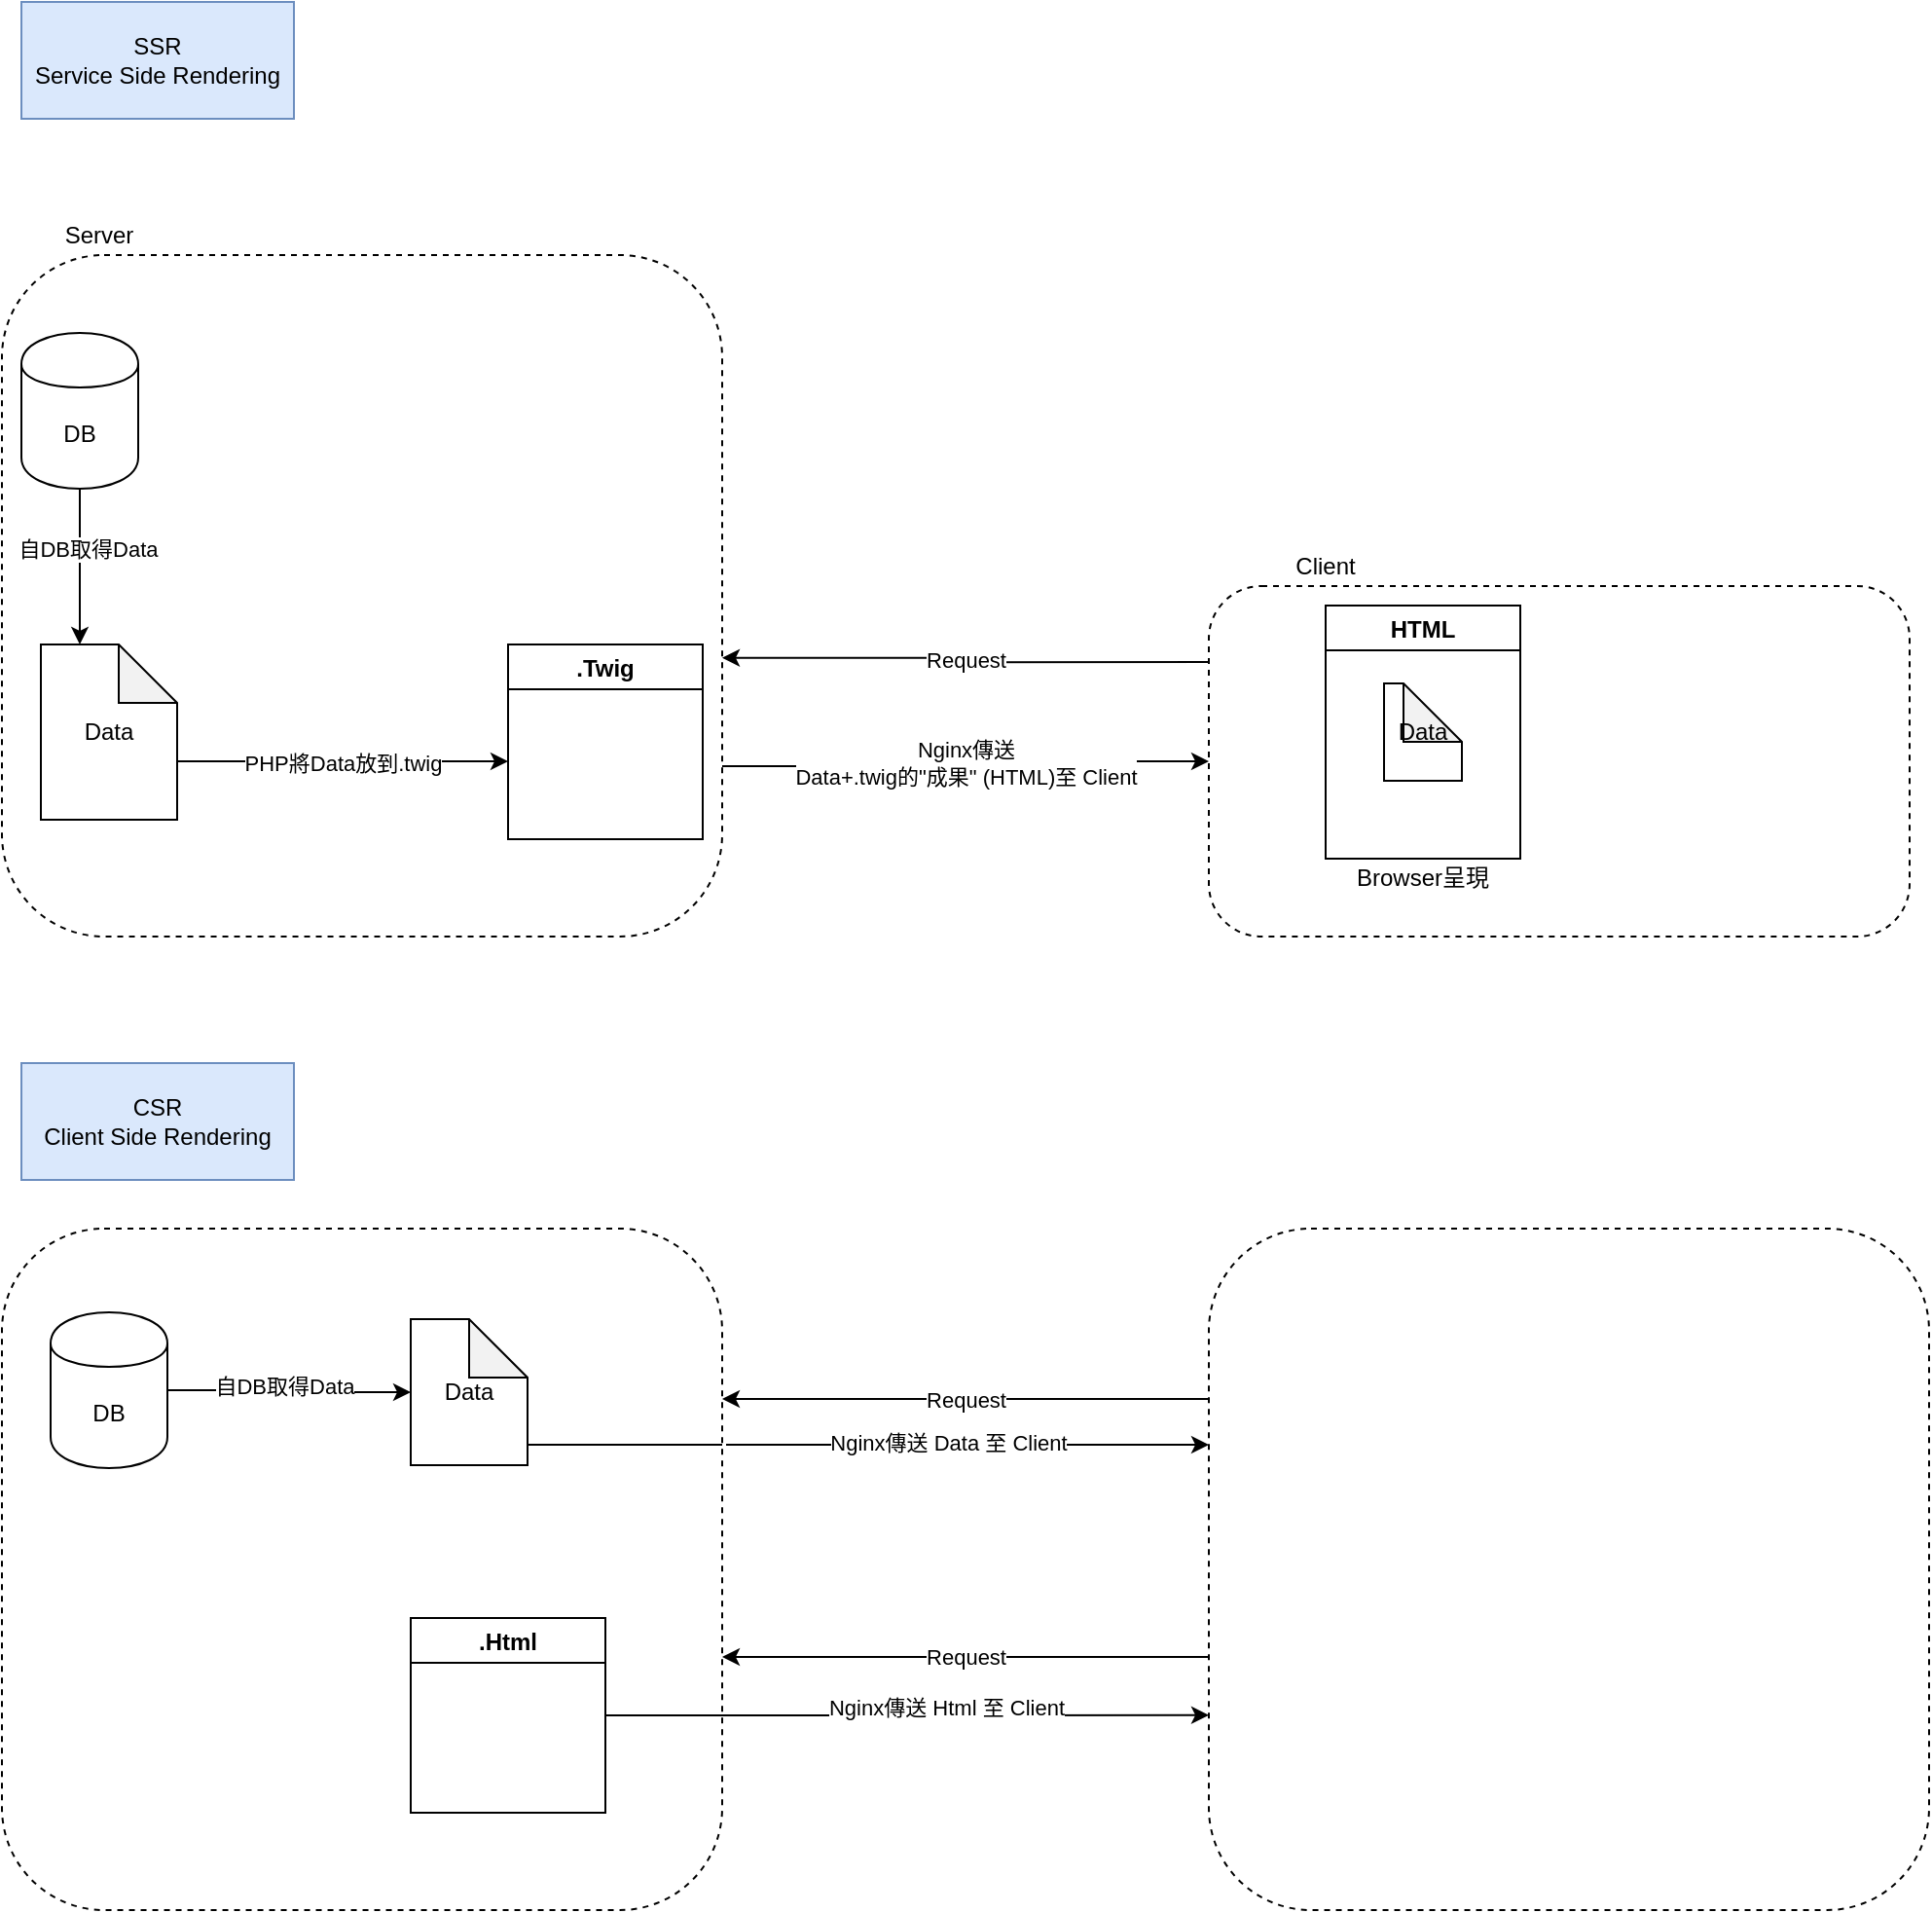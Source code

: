 <mxfile version="13.0.1" type="github">
  <diagram id="RCGPBGk0_YhXDRvqSMQq" name="Page-1">
    <mxGraphModel dx="1426" dy="852" grid="1" gridSize="10" guides="1" tooltips="1" connect="1" arrows="1" fold="1" page="1" pageScale="1" pageWidth="827" pageHeight="1169" math="0" shadow="0">
      <root>
        <mxCell id="0" />
        <mxCell id="1" parent="0" />
        <mxCell id="iJ1ClL2ZgwKbmHcT8nEZ-18" value="Nginx傳送&lt;br&gt;Data+.twig的&quot;成果&quot; (HTML)至 Client" style="edgeStyle=orthogonalEdgeStyle;rounded=0;orthogonalLoop=1;jettySize=auto;html=1;exitX=1;exitY=0.75;exitDx=0;exitDy=0;entryX=0;entryY=0.5;entryDx=0;entryDy=0;startArrow=none;startFill=0;" parent="1" source="iJ1ClL2ZgwKbmHcT8nEZ-6" target="iJ1ClL2ZgwKbmHcT8nEZ-16" edge="1">
          <mxGeometry relative="1" as="geometry" />
        </mxCell>
        <mxCell id="iJ1ClL2ZgwKbmHcT8nEZ-6" value="" style="rounded=1;whiteSpace=wrap;html=1;dashed=1;" parent="1" vertex="1">
          <mxGeometry x="20" y="140" width="370" height="350" as="geometry" />
        </mxCell>
        <mxCell id="Ift5WAAndl0BCZvVRm_W-4" style="edgeStyle=orthogonalEdgeStyle;rounded=0;orthogonalLoop=1;jettySize=auto;html=1;exitX=0.5;exitY=1;exitDx=0;exitDy=0;entryX=0;entryY=0;entryDx=20;entryDy=0;entryPerimeter=0;" edge="1" parent="1" source="iJ1ClL2ZgwKbmHcT8nEZ-1" target="iJ1ClL2ZgwKbmHcT8nEZ-10">
          <mxGeometry relative="1" as="geometry" />
        </mxCell>
        <mxCell id="Ift5WAAndl0BCZvVRm_W-5" value="自DB取得Data" style="edgeLabel;html=1;align=center;verticalAlign=middle;resizable=0;points=[];" vertex="1" connectable="0" parent="Ift5WAAndl0BCZvVRm_W-4">
          <mxGeometry x="-0.225" y="4" relative="1" as="geometry">
            <mxPoint as="offset" />
          </mxGeometry>
        </mxCell>
        <mxCell id="iJ1ClL2ZgwKbmHcT8nEZ-1" value="DB" style="shape=cylinder;whiteSpace=wrap;html=1;boundedLbl=1;backgroundOutline=1;" parent="1" vertex="1">
          <mxGeometry x="30" y="180" width="60" height="80" as="geometry" />
        </mxCell>
        <mxCell id="iJ1ClL2ZgwKbmHcT8nEZ-8" value="Server" style="text;html=1;strokeColor=none;fillColor=none;align=center;verticalAlign=middle;whiteSpace=wrap;rounded=0;" parent="1" vertex="1">
          <mxGeometry x="50" y="120" width="40" height="20" as="geometry" />
        </mxCell>
        <mxCell id="iJ1ClL2ZgwKbmHcT8nEZ-9" value=".Twig" style="swimlane;gradientColor=#ffffff;startSize=23;" parent="1" vertex="1">
          <mxGeometry x="280" y="340" width="100" height="100" as="geometry" />
        </mxCell>
        <mxCell id="iJ1ClL2ZgwKbmHcT8nEZ-15" value="PHP將Data放到.twig" style="edgeStyle=orthogonalEdgeStyle;rounded=0;orthogonalLoop=1;jettySize=auto;html=1;exitX=0;exitY=0;exitDx=70;exitDy=60;exitPerimeter=0;startArrow=none;startFill=0;" parent="1" source="iJ1ClL2ZgwKbmHcT8nEZ-10" edge="1">
          <mxGeometry relative="1" as="geometry">
            <mxPoint x="280" y="400" as="targetPoint" />
          </mxGeometry>
        </mxCell>
        <mxCell id="iJ1ClL2ZgwKbmHcT8nEZ-10" value="Data" style="shape=note;whiteSpace=wrap;html=1;backgroundOutline=1;darkOpacity=0.05;gradientColor=#ffffff;" parent="1" vertex="1">
          <mxGeometry x="40" y="340" width="70" height="90" as="geometry" />
        </mxCell>
        <mxCell id="Ift5WAAndl0BCZvVRm_W-2" value="Request" style="edgeStyle=orthogonalEdgeStyle;rounded=0;orthogonalLoop=1;jettySize=auto;html=1;exitX=0;exitY=0.217;exitDx=0;exitDy=0;exitPerimeter=0;entryX=1;entryY=0.591;entryDx=0;entryDy=0;entryPerimeter=0;" edge="1" parent="1" source="iJ1ClL2ZgwKbmHcT8nEZ-16" target="iJ1ClL2ZgwKbmHcT8nEZ-6">
          <mxGeometry relative="1" as="geometry">
            <mxPoint x="400" y="350" as="targetPoint" />
          </mxGeometry>
        </mxCell>
        <mxCell id="iJ1ClL2ZgwKbmHcT8nEZ-16" value="" style="rounded=1;whiteSpace=wrap;html=1;dashed=1;" parent="1" vertex="1">
          <mxGeometry x="640" y="310" width="360" height="180" as="geometry" />
        </mxCell>
        <mxCell id="iJ1ClL2ZgwKbmHcT8nEZ-17" value="Client" style="text;html=1;strokeColor=none;fillColor=none;align=center;verticalAlign=middle;whiteSpace=wrap;rounded=0;" parent="1" vertex="1">
          <mxGeometry x="650" y="290" width="100" height="20" as="geometry" />
        </mxCell>
        <mxCell id="iJ1ClL2ZgwKbmHcT8nEZ-19" value="HTML" style="swimlane;gradientColor=#ffffff;startSize=23;" parent="1" vertex="1">
          <mxGeometry x="700" y="320" width="100" height="130" as="geometry" />
        </mxCell>
        <mxCell id="iJ1ClL2ZgwKbmHcT8nEZ-20" value="Data" style="shape=note;whiteSpace=wrap;html=1;backgroundOutline=1;darkOpacity=0.05;gradientColor=#ffffff;" parent="1" vertex="1">
          <mxGeometry x="730" y="360" width="40" height="50" as="geometry" />
        </mxCell>
        <mxCell id="iJ1ClL2ZgwKbmHcT8nEZ-21" value="Browser呈現" style="text;html=1;strokeColor=none;fillColor=none;align=center;verticalAlign=middle;whiteSpace=wrap;rounded=0;" parent="1" vertex="1">
          <mxGeometry x="710" y="450" width="80" height="20" as="geometry" />
        </mxCell>
        <mxCell id="iJ1ClL2ZgwKbmHcT8nEZ-22" value="SSR&lt;br&gt;Service Side Rendering" style="rounded=0;whiteSpace=wrap;html=1;fillColor=#dae8fc;strokeColor=#6c8ebf;" parent="1" vertex="1">
          <mxGeometry x="30" y="10" width="140" height="60" as="geometry" />
        </mxCell>
        <mxCell id="Ift5WAAndl0BCZvVRm_W-1" value="CSR&lt;br&gt;Client Side Rendering" style="rounded=0;whiteSpace=wrap;html=1;fillColor=#dae8fc;strokeColor=#6c8ebf;" vertex="1" parent="1">
          <mxGeometry x="30" y="555" width="140" height="60" as="geometry" />
        </mxCell>
        <mxCell id="Ift5WAAndl0BCZvVRm_W-6" value="" style="rounded=1;whiteSpace=wrap;html=1;dashed=1;" vertex="1" parent="1">
          <mxGeometry x="20" y="640" width="370" height="350" as="geometry" />
        </mxCell>
        <mxCell id="Ift5WAAndl0BCZvVRm_W-9" style="edgeStyle=orthogonalEdgeStyle;rounded=0;orthogonalLoop=1;jettySize=auto;html=1;exitX=0;exitY=0.25;exitDx=0;exitDy=0;entryX=1;entryY=0.25;entryDx=0;entryDy=0;" edge="1" parent="1" source="Ift5WAAndl0BCZvVRm_W-8" target="Ift5WAAndl0BCZvVRm_W-6">
          <mxGeometry relative="1" as="geometry" />
        </mxCell>
        <mxCell id="Ift5WAAndl0BCZvVRm_W-11" value="Request" style="edgeLabel;html=1;align=center;verticalAlign=middle;resizable=0;points=[];" vertex="1" connectable="0" parent="Ift5WAAndl0BCZvVRm_W-9">
          <mxGeometry relative="1" as="geometry">
            <mxPoint as="offset" />
          </mxGeometry>
        </mxCell>
        <mxCell id="Ift5WAAndl0BCZvVRm_W-8" value="" style="rounded=1;whiteSpace=wrap;html=1;dashed=1;" vertex="1" parent="1">
          <mxGeometry x="640" y="640" width="370" height="350" as="geometry" />
        </mxCell>
        <mxCell id="Ift5WAAndl0BCZvVRm_W-14" style="edgeStyle=orthogonalEdgeStyle;rounded=0;orthogonalLoop=1;jettySize=auto;html=1;exitX=1;exitY=0.5;exitDx=0;exitDy=0;entryX=0;entryY=0.5;entryDx=0;entryDy=0;entryPerimeter=0;" edge="1" parent="1" source="Ift5WAAndl0BCZvVRm_W-12" target="Ift5WAAndl0BCZvVRm_W-13">
          <mxGeometry relative="1" as="geometry" />
        </mxCell>
        <mxCell id="Ift5WAAndl0BCZvVRm_W-15" value="自DB取得Data" style="edgeLabel;html=1;align=center;verticalAlign=middle;resizable=0;points=[];" vertex="1" connectable="0" parent="Ift5WAAndl0BCZvVRm_W-14">
          <mxGeometry x="-0.056" y="2" relative="1" as="geometry">
            <mxPoint as="offset" />
          </mxGeometry>
        </mxCell>
        <mxCell id="Ift5WAAndl0BCZvVRm_W-12" value="DB" style="shape=cylinder;whiteSpace=wrap;html=1;boundedLbl=1;backgroundOutline=1;" vertex="1" parent="1">
          <mxGeometry x="45" y="683" width="60" height="80" as="geometry" />
        </mxCell>
        <mxCell id="Ift5WAAndl0BCZvVRm_W-13" value="Data" style="shape=note;whiteSpace=wrap;html=1;backgroundOutline=1;darkOpacity=0.05;gradientColor=#ffffff;" vertex="1" parent="1">
          <mxGeometry x="230" y="686.5" width="60" height="75" as="geometry" />
        </mxCell>
        <mxCell id="Ift5WAAndl0BCZvVRm_W-21" value="" style="endArrow=classic;html=1;" edge="1" parent="1">
          <mxGeometry width="50" height="50" relative="1" as="geometry">
            <mxPoint x="392" y="751" as="sourcePoint" />
            <mxPoint x="640" y="751" as="targetPoint" />
          </mxGeometry>
        </mxCell>
        <mxCell id="Ift5WAAndl0BCZvVRm_W-24" value="Nginx傳送 Data 至 Client" style="edgeLabel;html=1;align=center;verticalAlign=middle;resizable=0;points=[];" vertex="1" connectable="0" parent="Ift5WAAndl0BCZvVRm_W-21">
          <mxGeometry x="-0.081" y="1" relative="1" as="geometry">
            <mxPoint as="offset" />
          </mxGeometry>
        </mxCell>
        <mxCell id="Ift5WAAndl0BCZvVRm_W-23" value="" style="endArrow=none;html=1;" edge="1" parent="1">
          <mxGeometry width="50" height="50" relative="1" as="geometry">
            <mxPoint x="290" y="751" as="sourcePoint" />
            <mxPoint x="390" y="751" as="targetPoint" />
          </mxGeometry>
        </mxCell>
        <mxCell id="Ift5WAAndl0BCZvVRm_W-28" style="edgeStyle=orthogonalEdgeStyle;rounded=0;orthogonalLoop=1;jettySize=auto;html=1;exitX=1;exitY=0.5;exitDx=0;exitDy=0;entryX=0;entryY=0.714;entryDx=0;entryDy=0;entryPerimeter=0;" edge="1" parent="1" source="Ift5WAAndl0BCZvVRm_W-27" target="Ift5WAAndl0BCZvVRm_W-8">
          <mxGeometry relative="1" as="geometry" />
        </mxCell>
        <mxCell id="Ift5WAAndl0BCZvVRm_W-29" value="Nginx傳送 Html 至 Client" style="edgeLabel;html=1;align=center;verticalAlign=middle;resizable=0;points=[];" vertex="1" connectable="0" parent="Ift5WAAndl0BCZvVRm_W-28">
          <mxGeometry x="0.129" y="4" relative="1" as="geometry">
            <mxPoint as="offset" />
          </mxGeometry>
        </mxCell>
        <mxCell id="Ift5WAAndl0BCZvVRm_W-27" value=".Html" style="swimlane;gradientColor=#ffffff;startSize=23;" vertex="1" parent="1">
          <mxGeometry x="230" y="840" width="100" height="100" as="geometry" />
        </mxCell>
        <mxCell id="Ift5WAAndl0BCZvVRm_W-31" style="edgeStyle=orthogonalEdgeStyle;rounded=0;orthogonalLoop=1;jettySize=auto;html=1;exitX=0;exitY=0.25;exitDx=0;exitDy=0;entryX=1;entryY=0.25;entryDx=0;entryDy=0;" edge="1" parent="1">
          <mxGeometry relative="1" as="geometry">
            <mxPoint x="640" y="860" as="sourcePoint" />
            <mxPoint x="390" y="860" as="targetPoint" />
          </mxGeometry>
        </mxCell>
        <mxCell id="Ift5WAAndl0BCZvVRm_W-32" value="Request" style="edgeLabel;html=1;align=center;verticalAlign=middle;resizable=0;points=[];" vertex="1" connectable="0" parent="Ift5WAAndl0BCZvVRm_W-31">
          <mxGeometry relative="1" as="geometry">
            <mxPoint as="offset" />
          </mxGeometry>
        </mxCell>
      </root>
    </mxGraphModel>
  </diagram>
</mxfile>
